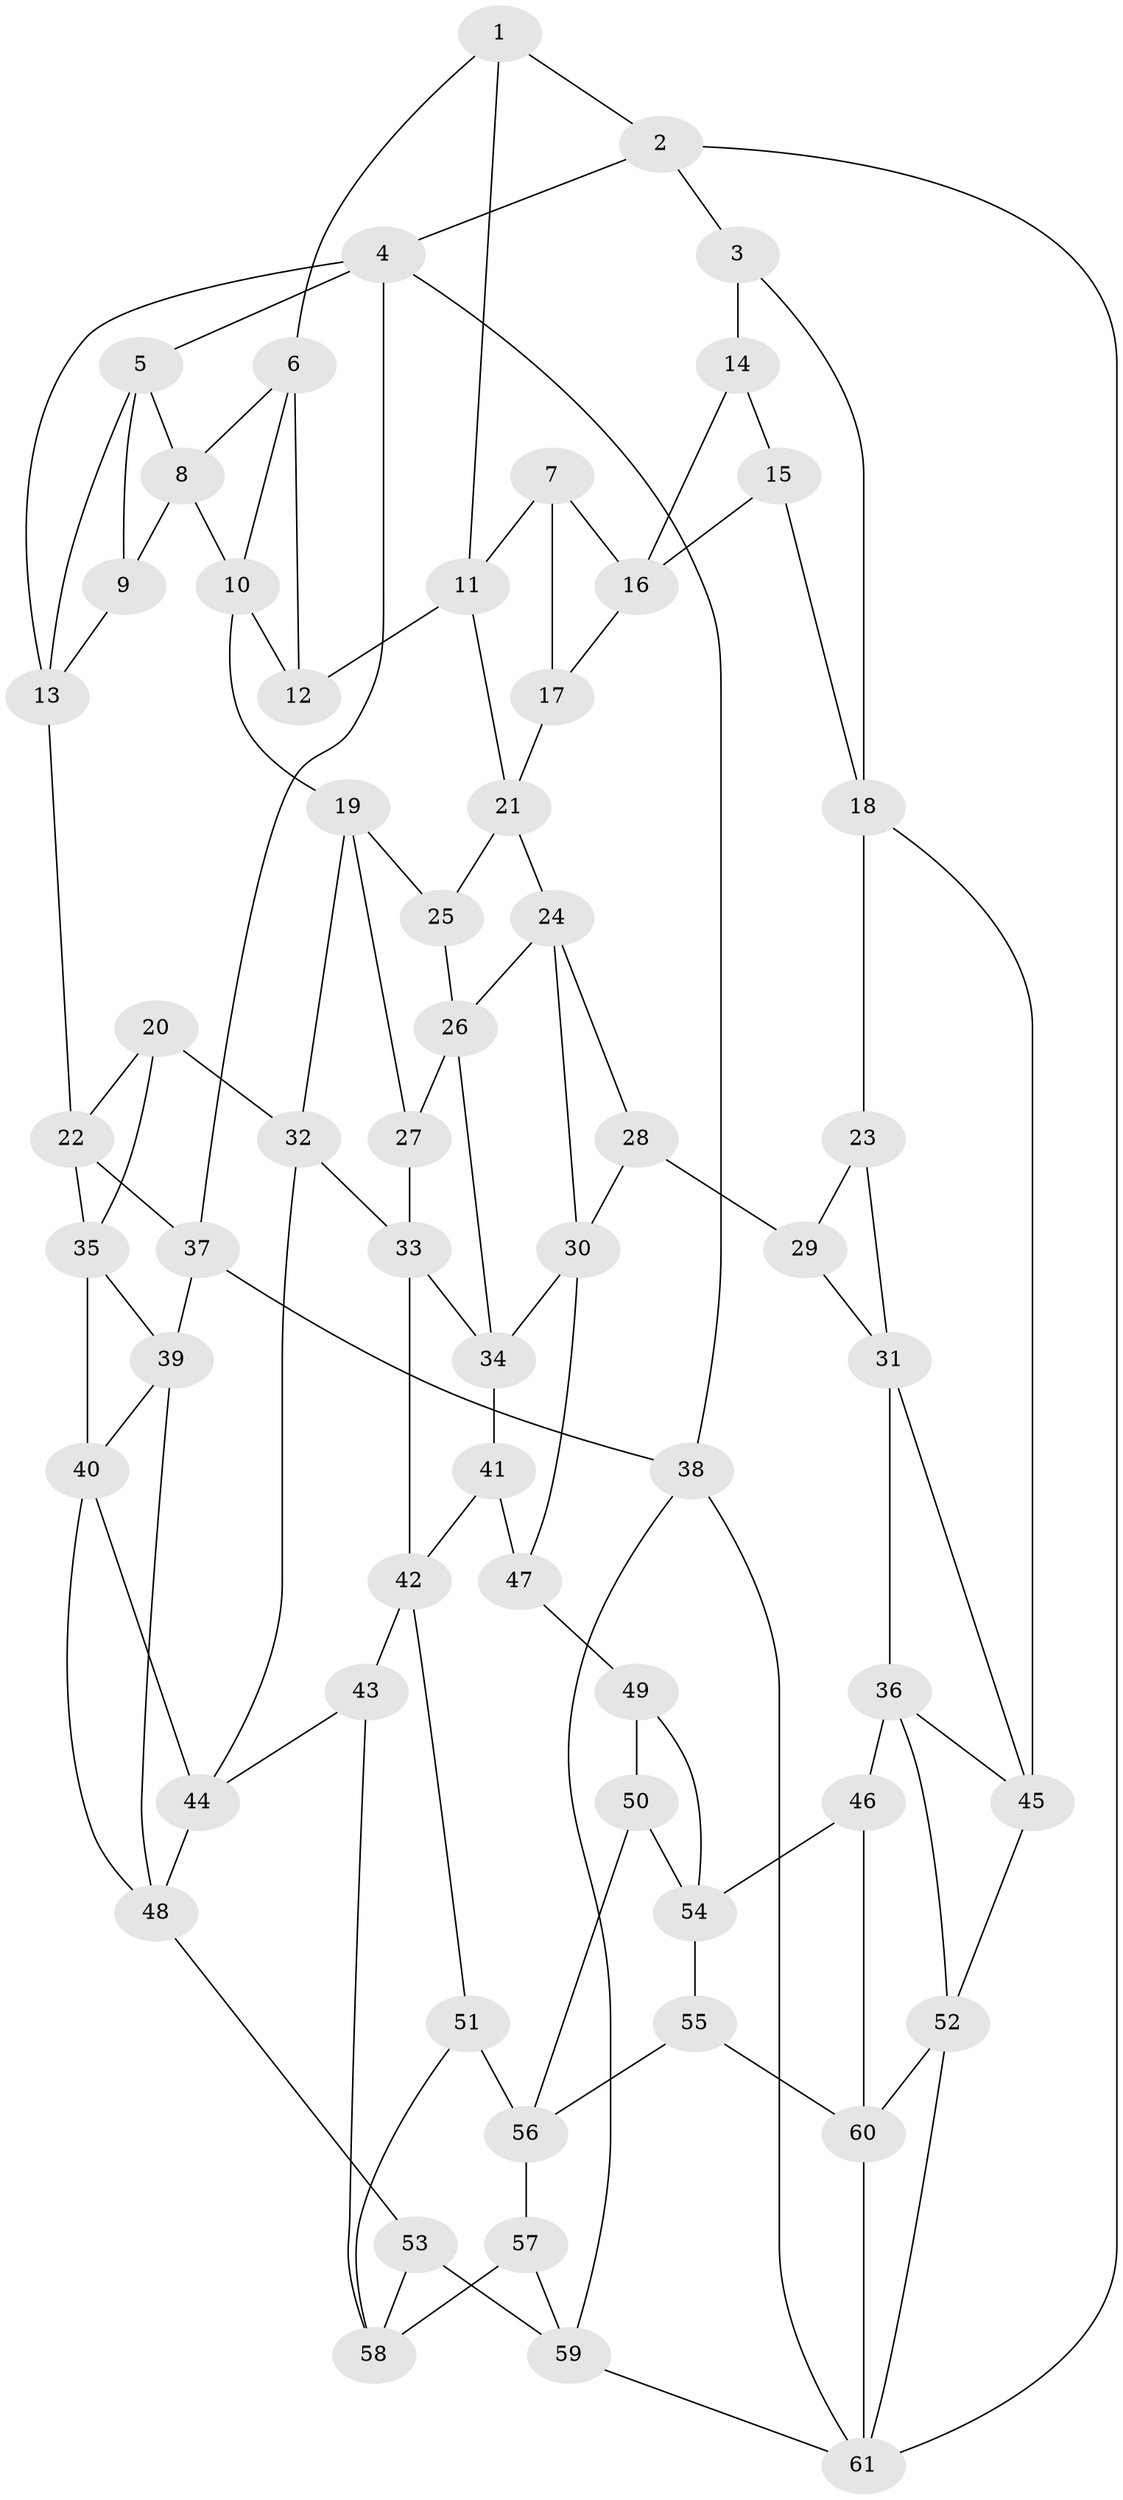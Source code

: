 // original degree distribution, {3: 0.03278688524590164, 6: 0.2459016393442623, 4: 0.22950819672131148, 5: 0.4918032786885246}
// Generated by graph-tools (version 1.1) at 2025/03/03/09/25 03:03:19]
// undirected, 61 vertices, 111 edges
graph export_dot {
graph [start="1"]
  node [color=gray90,style=filled];
  1;
  2;
  3;
  4;
  5;
  6;
  7;
  8;
  9;
  10;
  11;
  12;
  13;
  14;
  15;
  16;
  17;
  18;
  19;
  20;
  21;
  22;
  23;
  24;
  25;
  26;
  27;
  28;
  29;
  30;
  31;
  32;
  33;
  34;
  35;
  36;
  37;
  38;
  39;
  40;
  41;
  42;
  43;
  44;
  45;
  46;
  47;
  48;
  49;
  50;
  51;
  52;
  53;
  54;
  55;
  56;
  57;
  58;
  59;
  60;
  61;
  1 -- 2 [weight=1.0];
  1 -- 6 [weight=1.0];
  1 -- 11 [weight=1.0];
  2 -- 3 [weight=1.0];
  2 -- 4 [weight=1.0];
  2 -- 61 [weight=1.0];
  3 -- 14 [weight=1.0];
  3 -- 18 [weight=1.0];
  4 -- 5 [weight=1.0];
  4 -- 13 [weight=1.0];
  4 -- 37 [weight=1.0];
  4 -- 38 [weight=1.0];
  5 -- 8 [weight=1.0];
  5 -- 9 [weight=1.0];
  5 -- 13 [weight=1.0];
  6 -- 8 [weight=1.0];
  6 -- 10 [weight=1.0];
  6 -- 12 [weight=1.0];
  7 -- 11 [weight=2.0];
  7 -- 16 [weight=1.0];
  7 -- 17 [weight=1.0];
  8 -- 9 [weight=1.0];
  8 -- 10 [weight=1.0];
  9 -- 13 [weight=1.0];
  10 -- 12 [weight=1.0];
  10 -- 19 [weight=1.0];
  11 -- 12 [weight=2.0];
  11 -- 21 [weight=1.0];
  13 -- 22 [weight=1.0];
  14 -- 15 [weight=1.0];
  14 -- 16 [weight=1.0];
  15 -- 16 [weight=1.0];
  15 -- 18 [weight=1.0];
  16 -- 17 [weight=1.0];
  17 -- 21 [weight=1.0];
  18 -- 23 [weight=1.0];
  18 -- 45 [weight=1.0];
  19 -- 25 [weight=1.0];
  19 -- 27 [weight=1.0];
  19 -- 32 [weight=1.0];
  20 -- 22 [weight=1.0];
  20 -- 32 [weight=1.0];
  20 -- 35 [weight=1.0];
  21 -- 24 [weight=1.0];
  21 -- 25 [weight=1.0];
  22 -- 35 [weight=1.0];
  22 -- 37 [weight=1.0];
  23 -- 29 [weight=1.0];
  23 -- 31 [weight=1.0];
  24 -- 26 [weight=1.0];
  24 -- 28 [weight=1.0];
  24 -- 30 [weight=1.0];
  25 -- 26 [weight=1.0];
  26 -- 27 [weight=1.0];
  26 -- 34 [weight=1.0];
  27 -- 33 [weight=1.0];
  28 -- 29 [weight=2.0];
  28 -- 30 [weight=1.0];
  29 -- 31 [weight=1.0];
  30 -- 34 [weight=1.0];
  30 -- 47 [weight=1.0];
  31 -- 36 [weight=1.0];
  31 -- 45 [weight=1.0];
  32 -- 33 [weight=1.0];
  32 -- 44 [weight=1.0];
  33 -- 34 [weight=1.0];
  33 -- 42 [weight=1.0];
  34 -- 41 [weight=1.0];
  35 -- 39 [weight=1.0];
  35 -- 40 [weight=1.0];
  36 -- 45 [weight=1.0];
  36 -- 46 [weight=1.0];
  36 -- 52 [weight=1.0];
  37 -- 38 [weight=1.0];
  37 -- 39 [weight=1.0];
  38 -- 59 [weight=1.0];
  38 -- 61 [weight=1.0];
  39 -- 40 [weight=1.0];
  39 -- 48 [weight=1.0];
  40 -- 44 [weight=1.0];
  40 -- 48 [weight=1.0];
  41 -- 42 [weight=1.0];
  41 -- 47 [weight=1.0];
  42 -- 43 [weight=1.0];
  42 -- 51 [weight=1.0];
  43 -- 44 [weight=1.0];
  43 -- 58 [weight=1.0];
  44 -- 48 [weight=1.0];
  45 -- 52 [weight=1.0];
  46 -- 54 [weight=1.0];
  46 -- 60 [weight=1.0];
  47 -- 49 [weight=2.0];
  48 -- 53 [weight=1.0];
  49 -- 50 [weight=1.0];
  49 -- 54 [weight=1.0];
  50 -- 54 [weight=1.0];
  50 -- 56 [weight=1.0];
  51 -- 56 [weight=1.0];
  51 -- 58 [weight=1.0];
  52 -- 60 [weight=1.0];
  52 -- 61 [weight=1.0];
  53 -- 58 [weight=1.0];
  53 -- 59 [weight=1.0];
  54 -- 55 [weight=1.0];
  55 -- 56 [weight=1.0];
  55 -- 60 [weight=1.0];
  56 -- 57 [weight=1.0];
  57 -- 58 [weight=1.0];
  57 -- 59 [weight=1.0];
  59 -- 61 [weight=1.0];
  60 -- 61 [weight=1.0];
}
